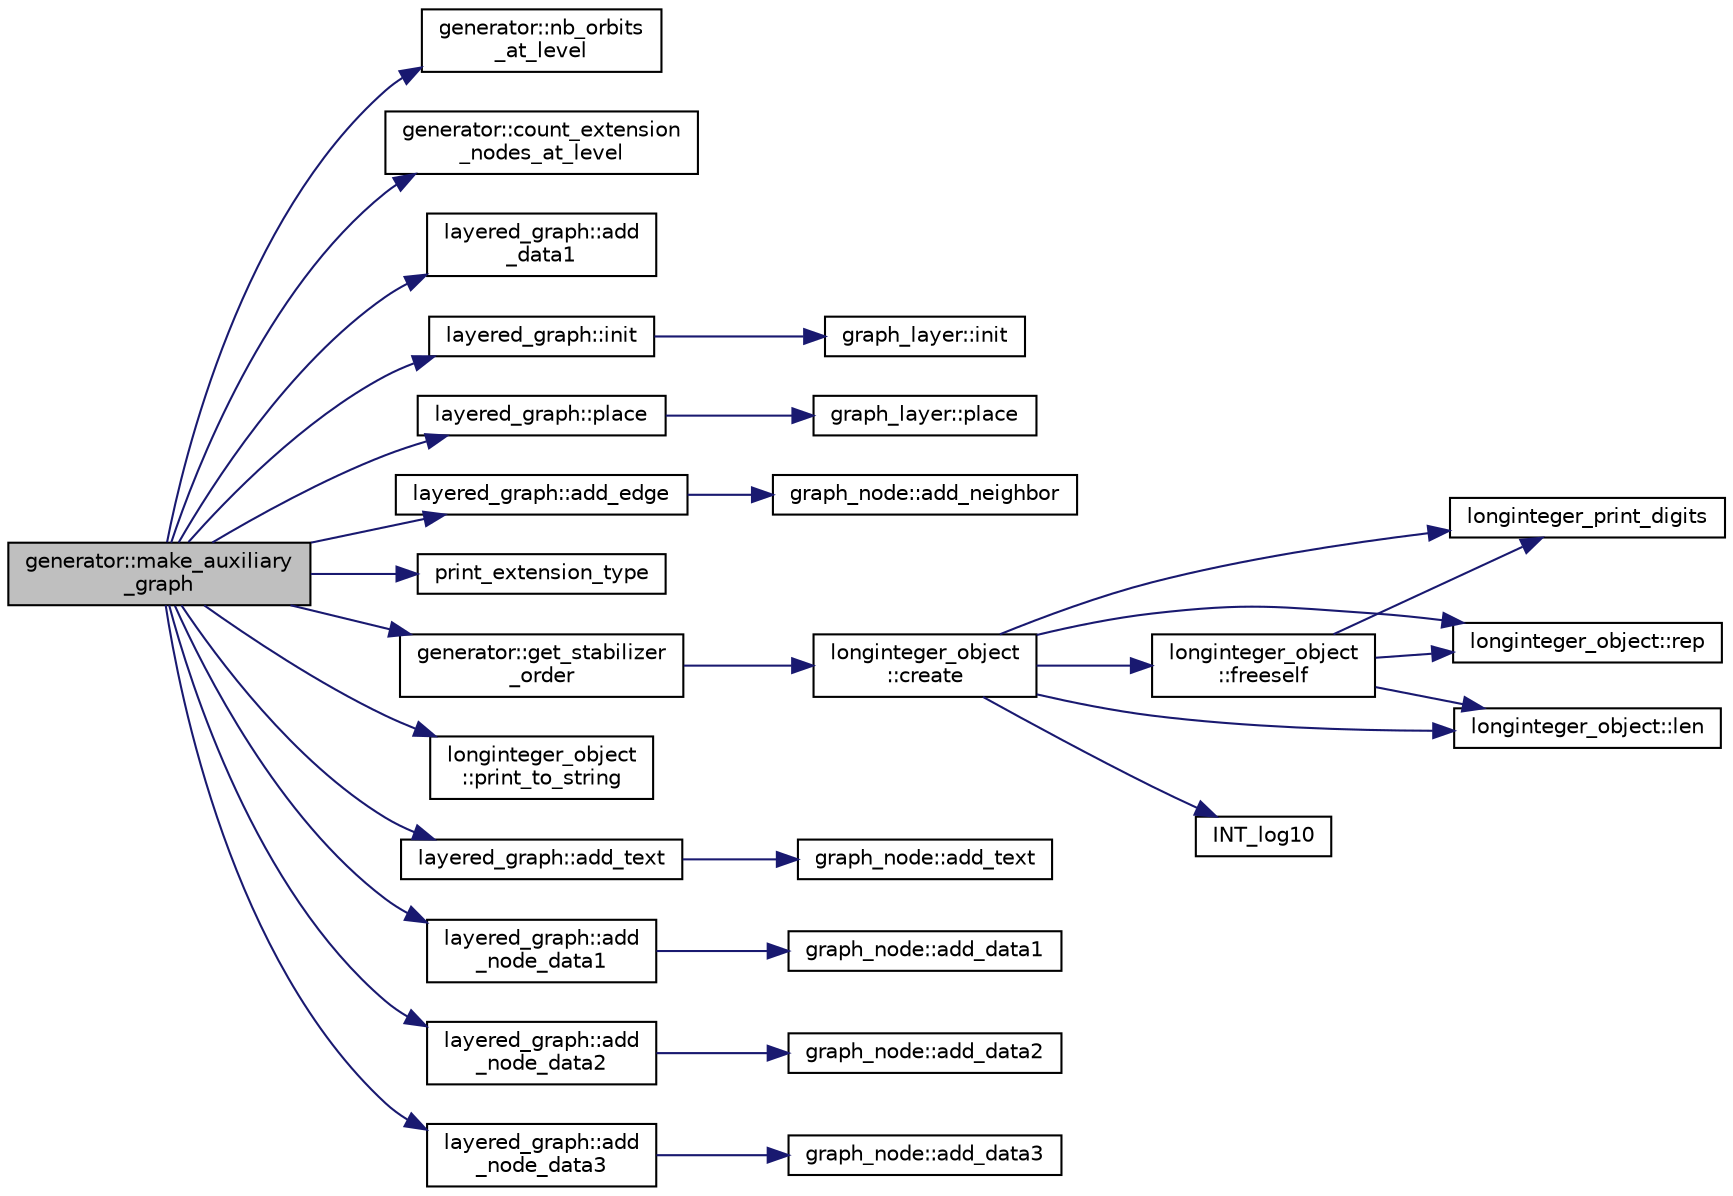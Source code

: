 digraph "generator::make_auxiliary_graph"
{
  edge [fontname="Helvetica",fontsize="10",labelfontname="Helvetica",labelfontsize="10"];
  node [fontname="Helvetica",fontsize="10",shape=record];
  rankdir="LR";
  Node13139 [label="generator::make_auxiliary\l_graph",height=0.2,width=0.4,color="black", fillcolor="grey75", style="filled", fontcolor="black"];
  Node13139 -> Node13140 [color="midnightblue",fontsize="10",style="solid",fontname="Helvetica"];
  Node13140 [label="generator::nb_orbits\l_at_level",height=0.2,width=0.4,color="black", fillcolor="white", style="filled",URL="$d7/d73/classgenerator.html#a020f3d8378448310d044a4a24fadf301"];
  Node13139 -> Node13141 [color="midnightblue",fontsize="10",style="solid",fontname="Helvetica"];
  Node13141 [label="generator::count_extension\l_nodes_at_level",height=0.2,width=0.4,color="black", fillcolor="white", style="filled",URL="$d7/d73/classgenerator.html#a51ae16bc53402495663479269fc0bee0"];
  Node13139 -> Node13142 [color="midnightblue",fontsize="10",style="solid",fontname="Helvetica"];
  Node13142 [label="layered_graph::add\l_data1",height=0.2,width=0.4,color="black", fillcolor="white", style="filled",URL="$da/db1/classlayered__graph.html#a008a6f2cb68387f41f8bf01cf5c0c957"];
  Node13139 -> Node13143 [color="midnightblue",fontsize="10",style="solid",fontname="Helvetica"];
  Node13143 [label="layered_graph::init",height=0.2,width=0.4,color="black", fillcolor="white", style="filled",URL="$da/db1/classlayered__graph.html#a3d3422898f1e8d31eb937fcc460dbac2"];
  Node13143 -> Node13144 [color="midnightblue",fontsize="10",style="solid",fontname="Helvetica"];
  Node13144 [label="graph_layer::init",height=0.2,width=0.4,color="black", fillcolor="white", style="filled",URL="$de/d87/classgraph__layer.html#a4b3e02d2069fb0127514a3d9ce000ff0"];
  Node13139 -> Node13145 [color="midnightblue",fontsize="10",style="solid",fontname="Helvetica"];
  Node13145 [label="layered_graph::place",height=0.2,width=0.4,color="black", fillcolor="white", style="filled",URL="$da/db1/classlayered__graph.html#a5449ff3de184b379ed6986f6e78c8c4a"];
  Node13145 -> Node13146 [color="midnightblue",fontsize="10",style="solid",fontname="Helvetica"];
  Node13146 [label="graph_layer::place",height=0.2,width=0.4,color="black", fillcolor="white", style="filled",URL="$de/d87/classgraph__layer.html#a24ae195b3ddbb86164b816db1ad2223a"];
  Node13139 -> Node13147 [color="midnightblue",fontsize="10",style="solid",fontname="Helvetica"];
  Node13147 [label="layered_graph::add_edge",height=0.2,width=0.4,color="black", fillcolor="white", style="filled",URL="$da/db1/classlayered__graph.html#a018a287d904e5be8d95cf9a5b358f838"];
  Node13147 -> Node13148 [color="midnightblue",fontsize="10",style="solid",fontname="Helvetica"];
  Node13148 [label="graph_node::add_neighbor",height=0.2,width=0.4,color="black", fillcolor="white", style="filled",URL="$d6/d21/classgraph__node.html#a22cf1ed1de6059f37be3e8f778cbba09"];
  Node13139 -> Node13149 [color="midnightblue",fontsize="10",style="solid",fontname="Helvetica"];
  Node13149 [label="print_extension_type",height=0.2,width=0.4,color="black", fillcolor="white", style="filled",URL="$da/d10/other_8h.html#ab39242254c1c0bce13010118473d8c74"];
  Node13139 -> Node13150 [color="midnightblue",fontsize="10",style="solid",fontname="Helvetica"];
  Node13150 [label="generator::get_stabilizer\l_order",height=0.2,width=0.4,color="black", fillcolor="white", style="filled",URL="$d7/d73/classgenerator.html#a2a03fc974c76e47e999f3abc99e6b81d"];
  Node13150 -> Node13151 [color="midnightblue",fontsize="10",style="solid",fontname="Helvetica"];
  Node13151 [label="longinteger_object\l::create",height=0.2,width=0.4,color="black", fillcolor="white", style="filled",URL="$dd/d7e/classlonginteger__object.html#a95d2eebc60849c3963a49298b1f498c2"];
  Node13151 -> Node13152 [color="midnightblue",fontsize="10",style="solid",fontname="Helvetica"];
  Node13152 [label="longinteger_object\l::freeself",height=0.2,width=0.4,color="black", fillcolor="white", style="filled",URL="$dd/d7e/classlonginteger__object.html#a06450f8c4795d81da6d680830ef958a1"];
  Node13152 -> Node13153 [color="midnightblue",fontsize="10",style="solid",fontname="Helvetica"];
  Node13153 [label="longinteger_print_digits",height=0.2,width=0.4,color="black", fillcolor="white", style="filled",URL="$de/dc5/algebra__and__number__theory_8h.html#ac2bac7b12f5b6440b8dad275cd7a157d"];
  Node13152 -> Node13154 [color="midnightblue",fontsize="10",style="solid",fontname="Helvetica"];
  Node13154 [label="longinteger_object::rep",height=0.2,width=0.4,color="black", fillcolor="white", style="filled",URL="$dd/d7e/classlonginteger__object.html#a3ecaf12738cc721d281c416503f241e2"];
  Node13152 -> Node13155 [color="midnightblue",fontsize="10",style="solid",fontname="Helvetica"];
  Node13155 [label="longinteger_object::len",height=0.2,width=0.4,color="black", fillcolor="white", style="filled",URL="$dd/d7e/classlonginteger__object.html#a0bfeae35be8a6fd44ed7f76413596ab1"];
  Node13151 -> Node13156 [color="midnightblue",fontsize="10",style="solid",fontname="Helvetica"];
  Node13156 [label="INT_log10",height=0.2,width=0.4,color="black", fillcolor="white", style="filled",URL="$de/dc5/algebra__and__number__theory_8h.html#a98bc0a6c562370a355165d2538dac250"];
  Node13151 -> Node13153 [color="midnightblue",fontsize="10",style="solid",fontname="Helvetica"];
  Node13151 -> Node13154 [color="midnightblue",fontsize="10",style="solid",fontname="Helvetica"];
  Node13151 -> Node13155 [color="midnightblue",fontsize="10",style="solid",fontname="Helvetica"];
  Node13139 -> Node13157 [color="midnightblue",fontsize="10",style="solid",fontname="Helvetica"];
  Node13157 [label="longinteger_object\l::print_to_string",height=0.2,width=0.4,color="black", fillcolor="white", style="filled",URL="$dd/d7e/classlonginteger__object.html#abf29fedc2ef57bb6c8bcc8e1f052efda"];
  Node13139 -> Node13158 [color="midnightblue",fontsize="10",style="solid",fontname="Helvetica"];
  Node13158 [label="layered_graph::add_text",height=0.2,width=0.4,color="black", fillcolor="white", style="filled",URL="$da/db1/classlayered__graph.html#aa9c738e91c1bbd546c39e6a32ff05c83"];
  Node13158 -> Node13159 [color="midnightblue",fontsize="10",style="solid",fontname="Helvetica"];
  Node13159 [label="graph_node::add_text",height=0.2,width=0.4,color="black", fillcolor="white", style="filled",URL="$d6/d21/classgraph__node.html#af21adc4e54d53c060db9470669ca8e3f"];
  Node13139 -> Node13160 [color="midnightblue",fontsize="10",style="solid",fontname="Helvetica"];
  Node13160 [label="layered_graph::add\l_node_data1",height=0.2,width=0.4,color="black", fillcolor="white", style="filled",URL="$da/db1/classlayered__graph.html#a8385de4bc26e9dd88066e55d3cb9bd4b"];
  Node13160 -> Node13161 [color="midnightblue",fontsize="10",style="solid",fontname="Helvetica"];
  Node13161 [label="graph_node::add_data1",height=0.2,width=0.4,color="black", fillcolor="white", style="filled",URL="$d6/d21/classgraph__node.html#a3ee49a31f1c714ad2695575c3c81c450"];
  Node13139 -> Node13162 [color="midnightblue",fontsize="10",style="solid",fontname="Helvetica"];
  Node13162 [label="layered_graph::add\l_node_data2",height=0.2,width=0.4,color="black", fillcolor="white", style="filled",URL="$da/db1/classlayered__graph.html#a2d72d0538b4908cc0c0c24b4af7c9154"];
  Node13162 -> Node13163 [color="midnightblue",fontsize="10",style="solid",fontname="Helvetica"];
  Node13163 [label="graph_node::add_data2",height=0.2,width=0.4,color="black", fillcolor="white", style="filled",URL="$d6/d21/classgraph__node.html#acfc2c2394a77eff03f4b6d5dbf6bc1c7"];
  Node13139 -> Node13164 [color="midnightblue",fontsize="10",style="solid",fontname="Helvetica"];
  Node13164 [label="layered_graph::add\l_node_data3",height=0.2,width=0.4,color="black", fillcolor="white", style="filled",URL="$da/db1/classlayered__graph.html#af41e17810ce0e037178e859be7a45fda"];
  Node13164 -> Node13165 [color="midnightblue",fontsize="10",style="solid",fontname="Helvetica"];
  Node13165 [label="graph_node::add_data3",height=0.2,width=0.4,color="black", fillcolor="white", style="filled",URL="$d6/d21/classgraph__node.html#accb6acbd8e0c485c9e28a30cb902fdc3"];
}
